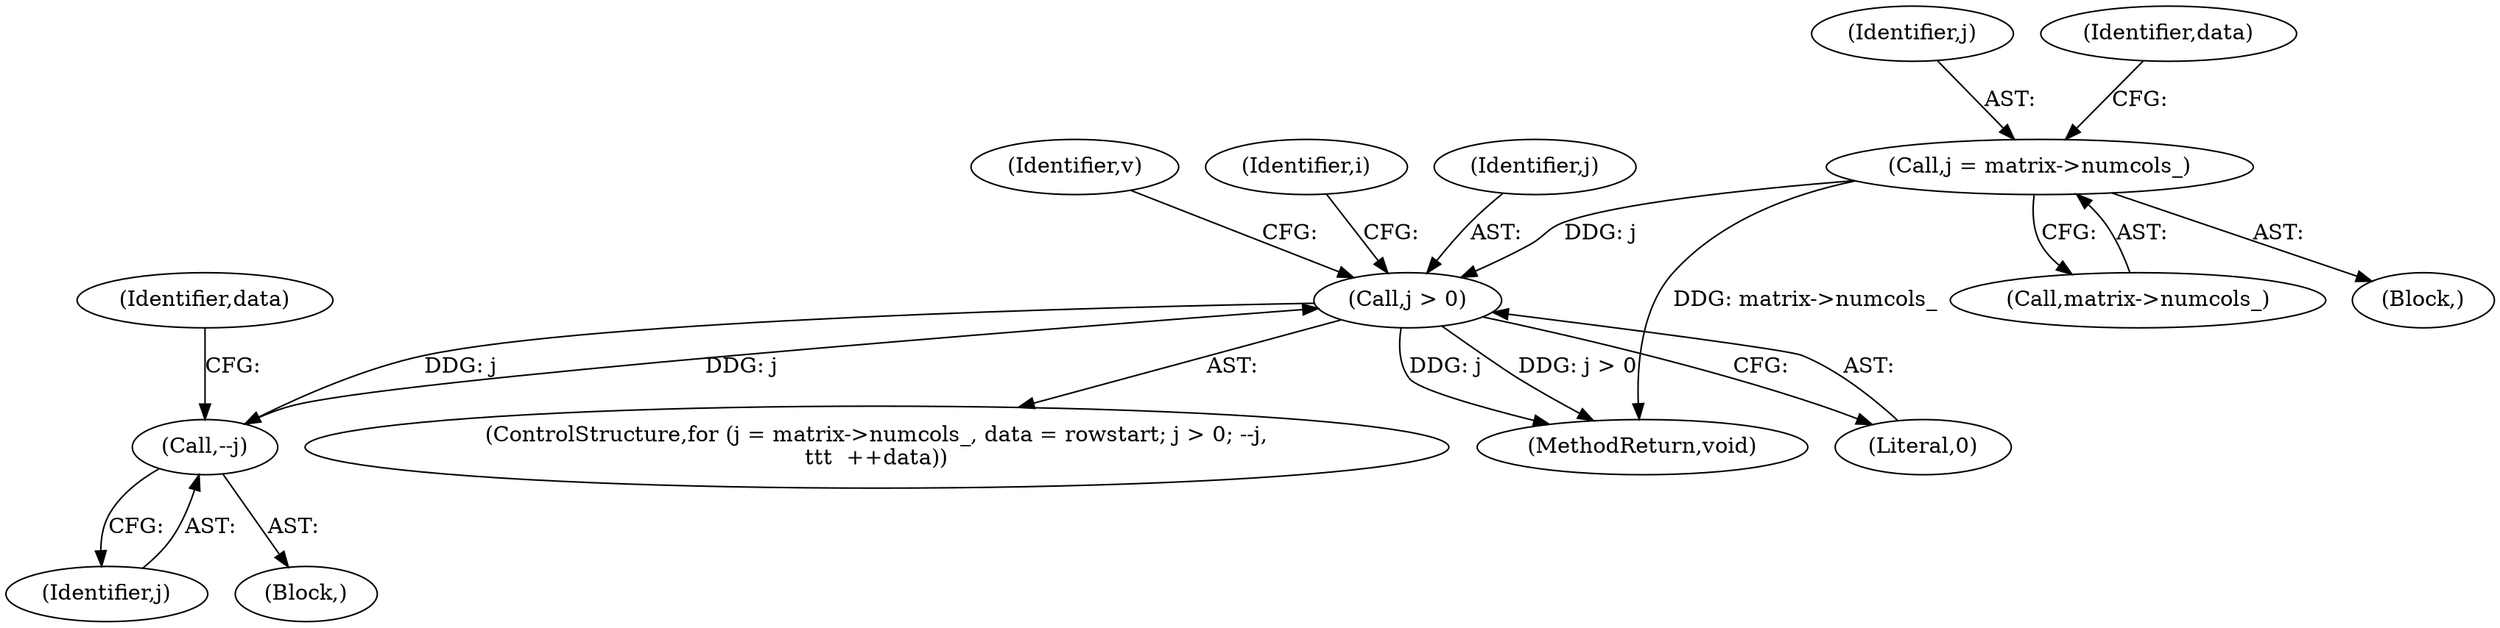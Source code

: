 digraph "0_jasper_d42b2388f7f8e0332c846675133acea151fc557a_18@pointer" {
"1000159" [label="(Call,j = matrix->numcols_)"];
"1000167" [label="(Call,j > 0)"];
"1000171" [label="(Call,--j)"];
"1000161" [label="(Call,matrix->numcols_)"];
"1000157" [label="(ControlStructure,for (j = matrix->numcols_, data = rowstart; j > 0; --j,\n\t\t\t  ++data))"];
"1000177" [label="(Identifier,v)"];
"1000149" [label="(Identifier,i)"];
"1000171" [label="(Call,--j)"];
"1000159" [label="(Call,j = matrix->numcols_)"];
"1000199" [label="(MethodReturn,void)"];
"1000160" [label="(Identifier,j)"];
"1000169" [label="(Literal,0)"];
"1000168" [label="(Identifier,j)"];
"1000158" [label="(Block,)"];
"1000174" [label="(Identifier,data)"];
"1000172" [label="(Identifier,j)"];
"1000165" [label="(Identifier,data)"];
"1000167" [label="(Call,j > 0)"];
"1000170" [label="(Block,)"];
"1000159" -> "1000158"  [label="AST: "];
"1000159" -> "1000161"  [label="CFG: "];
"1000160" -> "1000159"  [label="AST: "];
"1000161" -> "1000159"  [label="AST: "];
"1000165" -> "1000159"  [label="CFG: "];
"1000159" -> "1000199"  [label="DDG: matrix->numcols_"];
"1000159" -> "1000167"  [label="DDG: j"];
"1000167" -> "1000157"  [label="AST: "];
"1000167" -> "1000169"  [label="CFG: "];
"1000168" -> "1000167"  [label="AST: "];
"1000169" -> "1000167"  [label="AST: "];
"1000177" -> "1000167"  [label="CFG: "];
"1000149" -> "1000167"  [label="CFG: "];
"1000167" -> "1000199"  [label="DDG: j"];
"1000167" -> "1000199"  [label="DDG: j > 0"];
"1000171" -> "1000167"  [label="DDG: j"];
"1000167" -> "1000171"  [label="DDG: j"];
"1000171" -> "1000170"  [label="AST: "];
"1000171" -> "1000172"  [label="CFG: "];
"1000172" -> "1000171"  [label="AST: "];
"1000174" -> "1000171"  [label="CFG: "];
}
